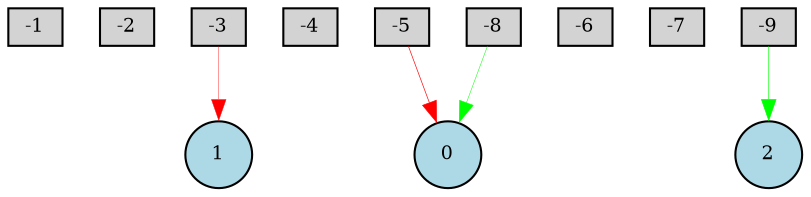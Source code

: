 digraph {
	node [fontsize=9 height=0.2 shape=circle width=0.2]
	-1 [fillcolor=lightgray shape=box style=filled]
	-2 [fillcolor=lightgray shape=box style=filled]
	-3 [fillcolor=lightgray shape=box style=filled]
	-4 [fillcolor=lightgray shape=box style=filled]
	-5 [fillcolor=lightgray shape=box style=filled]
	-6 [fillcolor=lightgray shape=box style=filled]
	-7 [fillcolor=lightgray shape=box style=filled]
	-8 [fillcolor=lightgray shape=box style=filled]
	-9 [fillcolor=lightgray shape=box style=filled]
	0 [fillcolor=lightblue style=filled]
	1 [fillcolor=lightblue style=filled]
	2 [fillcolor=lightblue style=filled]
	-8 -> 0 [color=green penwidth=0.2372504417022911 style=solid]
	-9 -> 2 [color=green penwidth=0.3296602777329811 style=solid]
	-3 -> 1 [color=red penwidth=0.19188583467484205 style=solid]
	-5 -> 0 [color=red penwidth=0.31422213028709134 style=solid]
}
